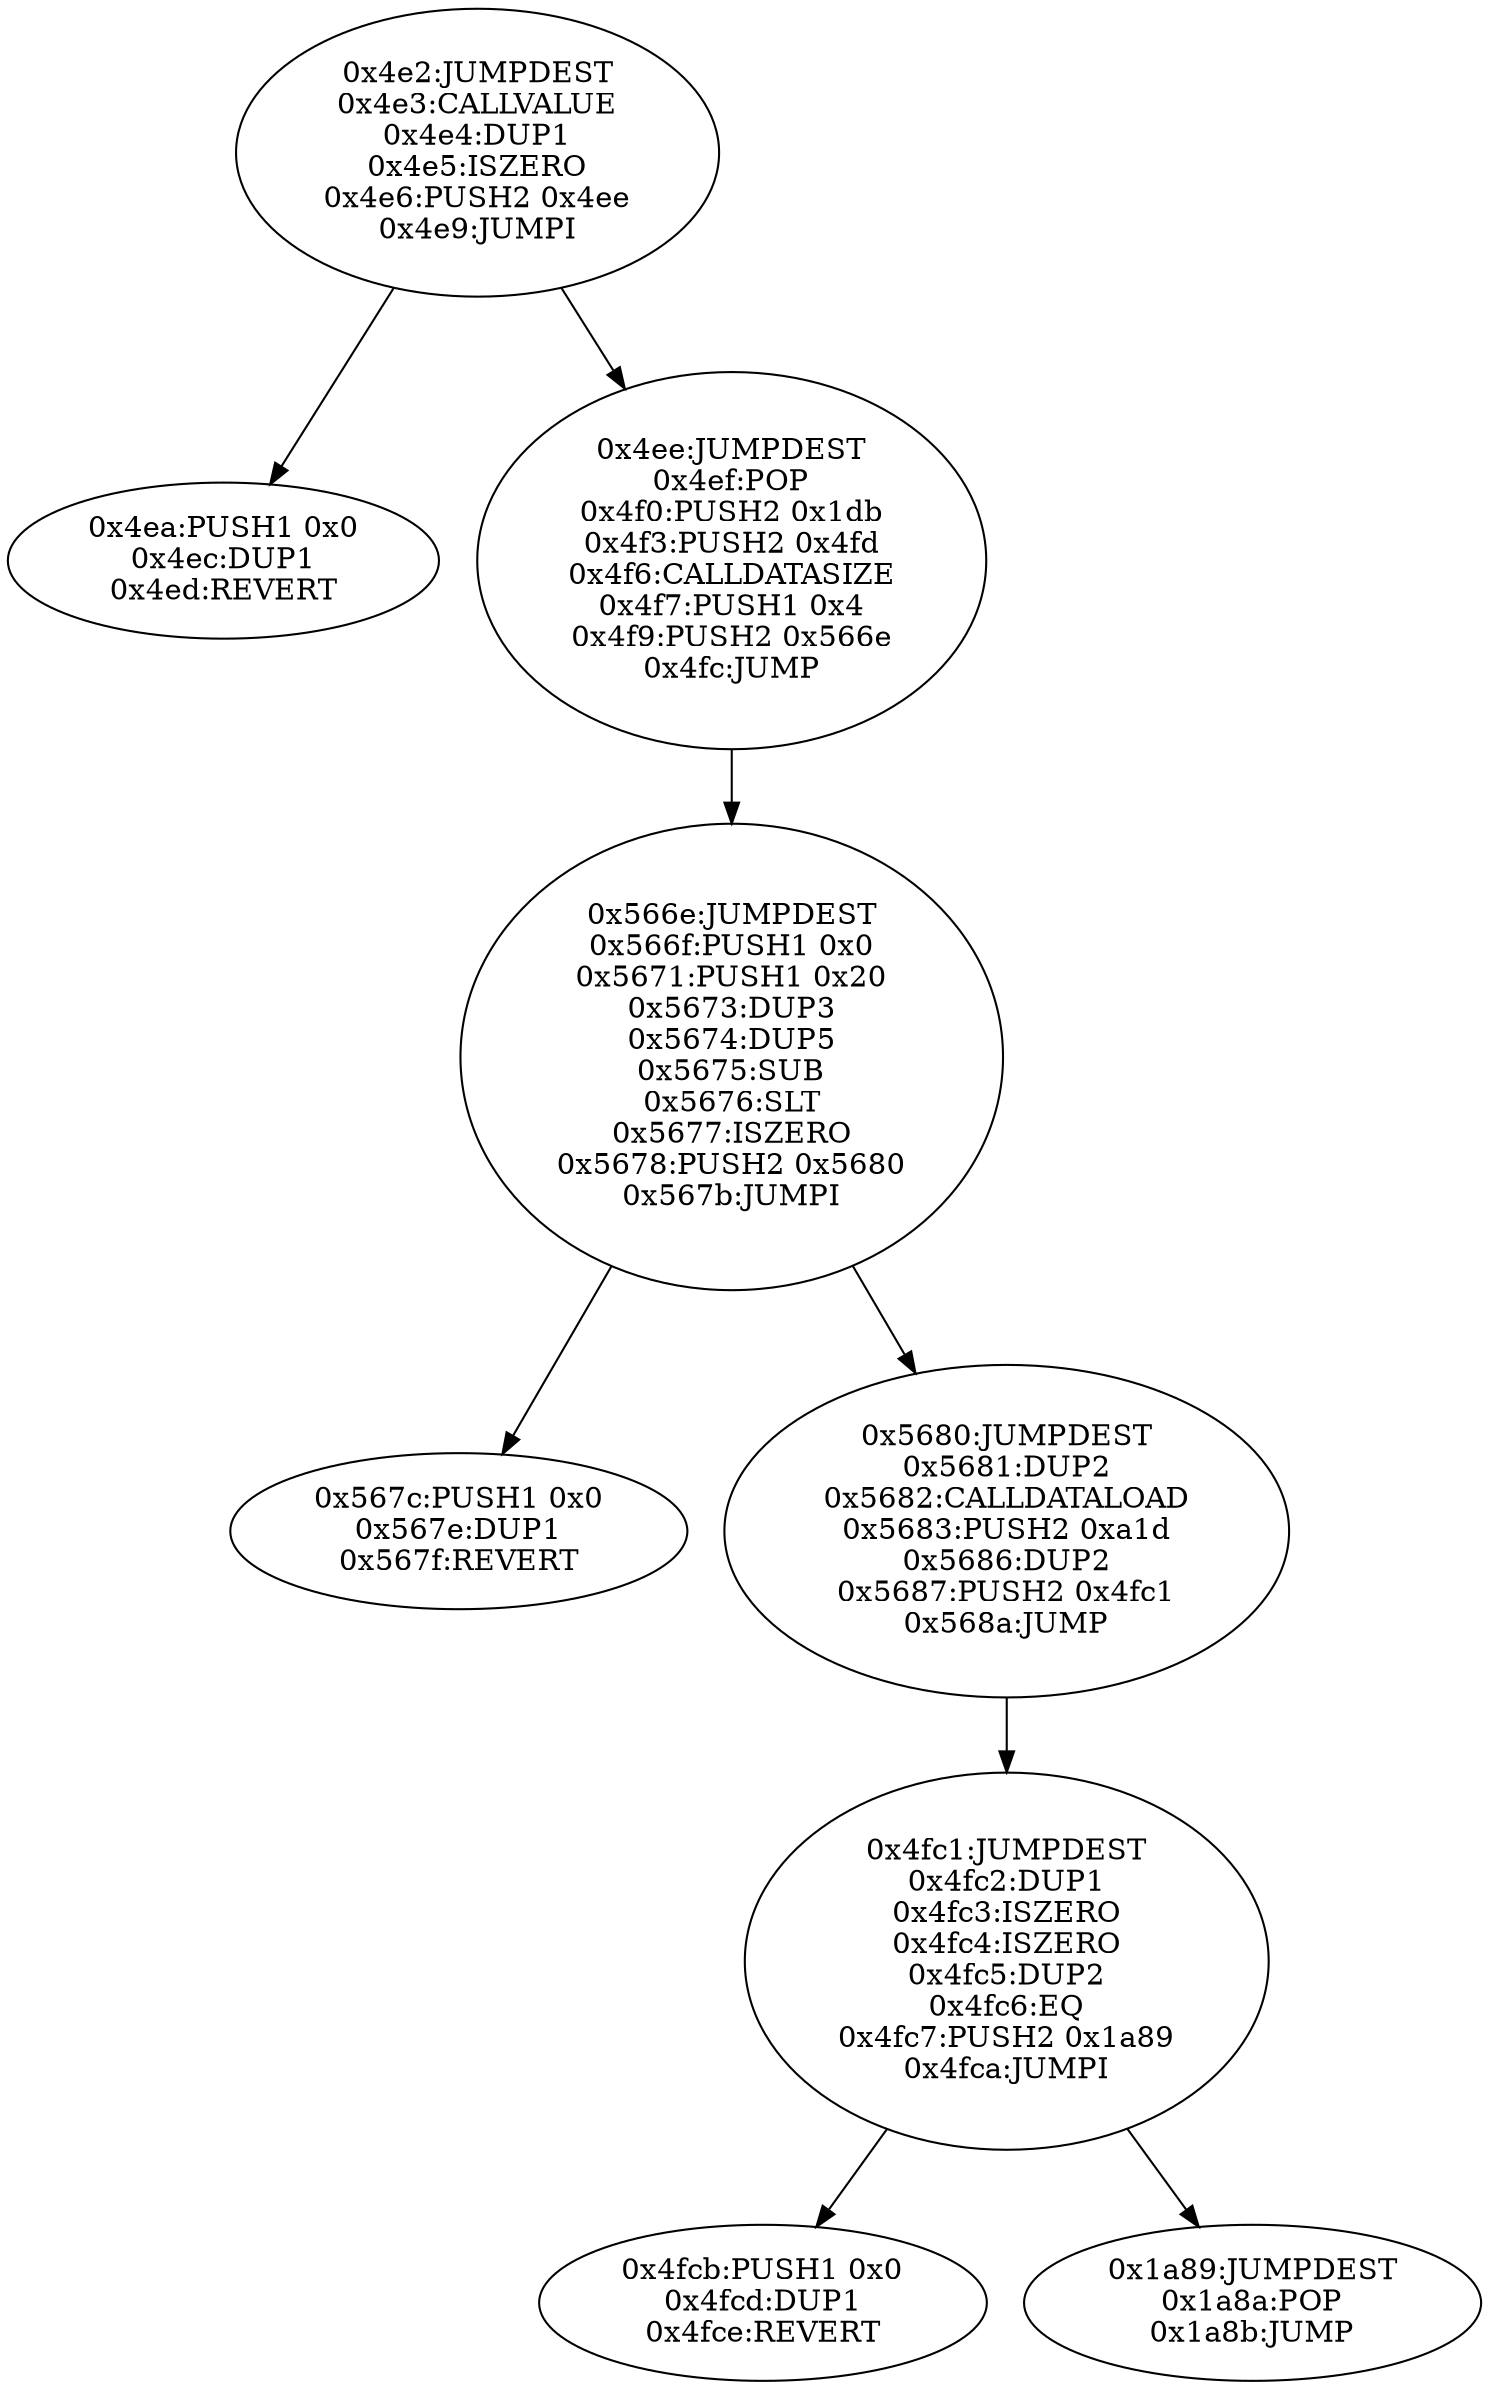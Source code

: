 digraph{
1250[label="0x4e2:JUMPDEST
0x4e3:CALLVALUE
0x4e4:DUP1
0x4e5:ISZERO
0x4e6:PUSH2 0x4ee
0x4e9:JUMPI"]
1250 -> 1258
1250 -> 1262
1258[label="0x4ea:PUSH1 0x0
0x4ec:DUP1
0x4ed:REVERT"]
1262[label="0x4ee:JUMPDEST
0x4ef:POP
0x4f0:PUSH2 0x1db
0x4f3:PUSH2 0x4fd
0x4f6:CALLDATASIZE
0x4f7:PUSH1 0x4
0x4f9:PUSH2 0x566e
0x4fc:JUMP"]
1262 -> 22126
22126[label="0x566e:JUMPDEST
0x566f:PUSH1 0x0
0x5671:PUSH1 0x20
0x5673:DUP3
0x5674:DUP5
0x5675:SUB
0x5676:SLT
0x5677:ISZERO
0x5678:PUSH2 0x5680
0x567b:JUMPI"]
22126 -> 22140
22126 -> 22144
22140[label="0x567c:PUSH1 0x0
0x567e:DUP1
0x567f:REVERT"]
22144[label="0x5680:JUMPDEST
0x5681:DUP2
0x5682:CALLDATALOAD
0x5683:PUSH2 0xa1d
0x5686:DUP2
0x5687:PUSH2 0x4fc1
0x568a:JUMP"]
22144 -> 20417
20417[label="0x4fc1:JUMPDEST
0x4fc2:DUP1
0x4fc3:ISZERO
0x4fc4:ISZERO
0x4fc5:DUP2
0x4fc6:EQ
0x4fc7:PUSH2 0x1a89
0x4fca:JUMPI"]
20417 -> 20427
20417 -> 6793
20427[label="0x4fcb:PUSH1 0x0
0x4fcd:DUP1
0x4fce:REVERT"]
6793[label="0x1a89:JUMPDEST
0x1a8a:POP
0x1a8b:JUMP"]

}